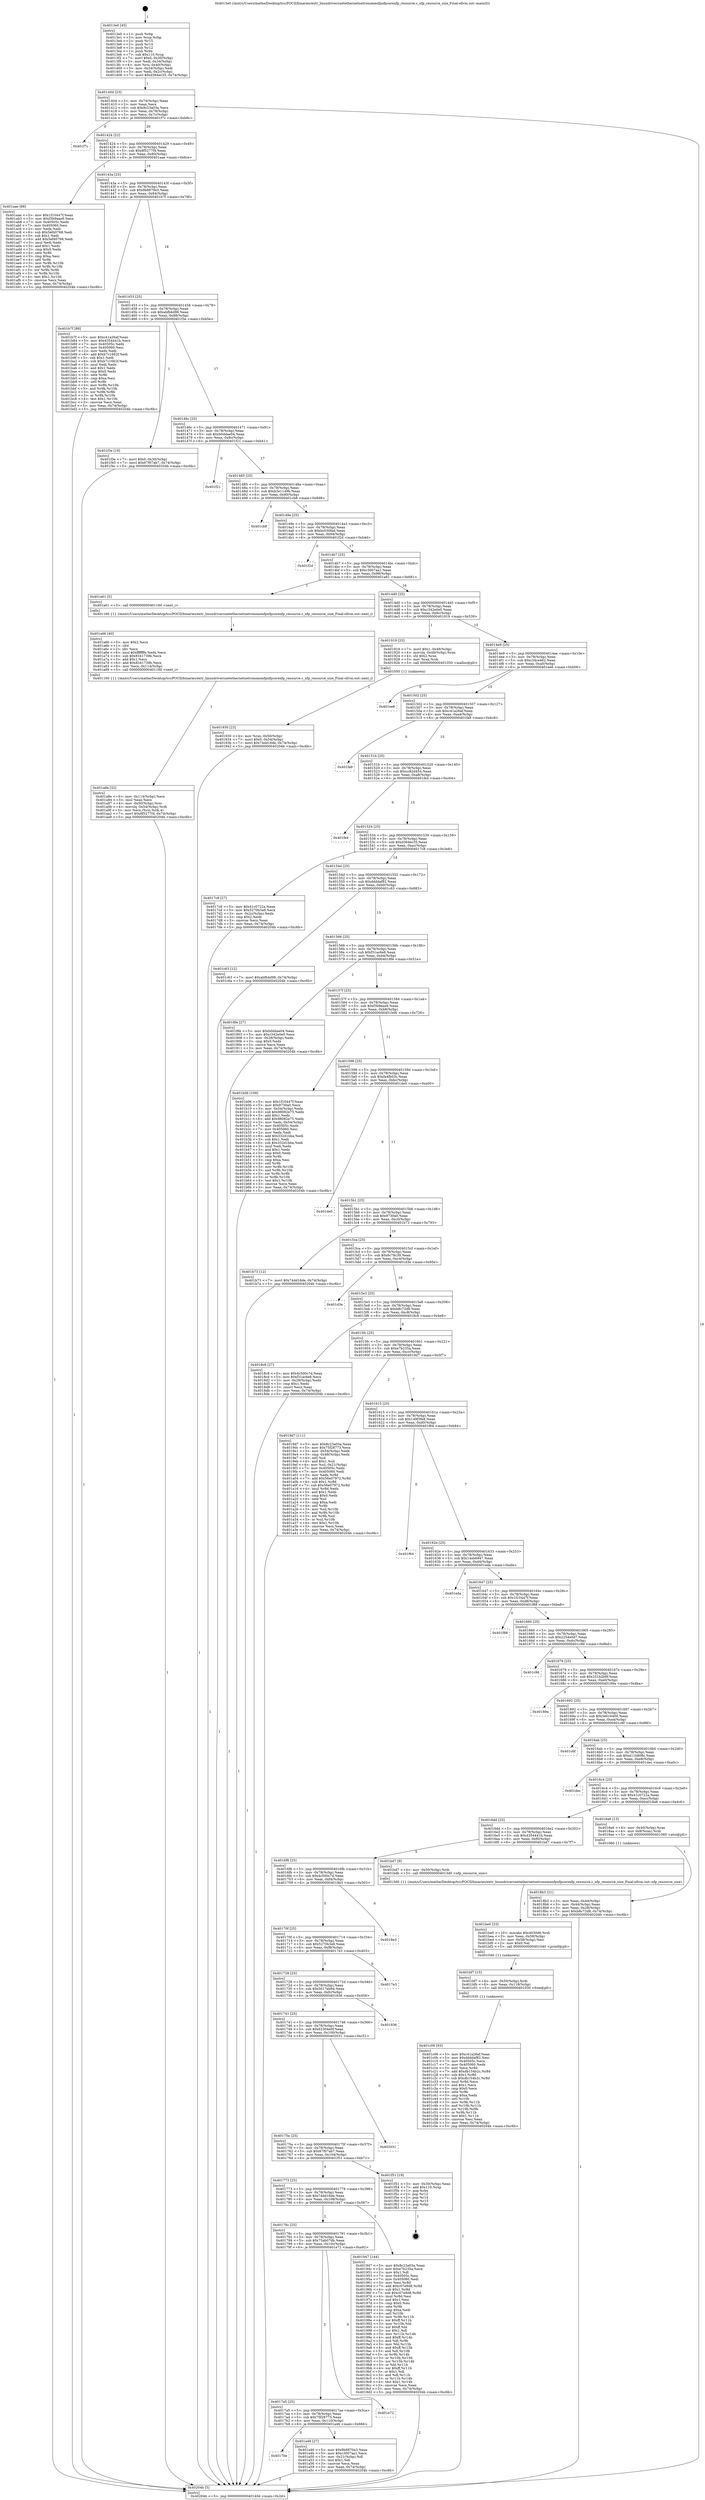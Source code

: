 digraph "0x4013e0" {
  label = "0x4013e0 (/mnt/c/Users/mathe/Desktop/tcc/POCII/binaries/extr_linuxdriversnetethernetnetronomenfpnfpcorenfp_resource.c_nfp_resource_size_Final-ollvm.out::main(0))"
  labelloc = "t"
  node[shape=record]

  Entry [label="",width=0.3,height=0.3,shape=circle,fillcolor=black,style=filled]
  "0x40140d" [label="{
     0x40140d [23]\l
     | [instrs]\l
     &nbsp;&nbsp;0x40140d \<+3\>: mov -0x74(%rbp),%eax\l
     &nbsp;&nbsp;0x401410 \<+2\>: mov %eax,%ecx\l
     &nbsp;&nbsp;0x401412 \<+6\>: sub $0x8c23a03a,%ecx\l
     &nbsp;&nbsp;0x401418 \<+3\>: mov %eax,-0x78(%rbp)\l
     &nbsp;&nbsp;0x40141b \<+3\>: mov %ecx,-0x7c(%rbp)\l
     &nbsp;&nbsp;0x40141e \<+6\>: je 0000000000401f7c \<main+0xb9c\>\l
  }"]
  "0x401f7c" [label="{
     0x401f7c\l
  }", style=dashed]
  "0x401424" [label="{
     0x401424 [22]\l
     | [instrs]\l
     &nbsp;&nbsp;0x401424 \<+5\>: jmp 0000000000401429 \<main+0x49\>\l
     &nbsp;&nbsp;0x401429 \<+3\>: mov -0x78(%rbp),%eax\l
     &nbsp;&nbsp;0x40142c \<+5\>: sub $0x8f5277f4,%eax\l
     &nbsp;&nbsp;0x401431 \<+3\>: mov %eax,-0x80(%rbp)\l
     &nbsp;&nbsp;0x401434 \<+6\>: je 0000000000401aae \<main+0x6ce\>\l
  }"]
  Exit [label="",width=0.3,height=0.3,shape=circle,fillcolor=black,style=filled,peripheries=2]
  "0x401aae" [label="{
     0x401aae [88]\l
     | [instrs]\l
     &nbsp;&nbsp;0x401aae \<+5\>: mov $0x1f10447f,%eax\l
     &nbsp;&nbsp;0x401ab3 \<+5\>: mov $0xf3b9aae9,%ecx\l
     &nbsp;&nbsp;0x401ab8 \<+7\>: mov 0x40505c,%edx\l
     &nbsp;&nbsp;0x401abf \<+7\>: mov 0x405060,%esi\l
     &nbsp;&nbsp;0x401ac6 \<+2\>: mov %edx,%edi\l
     &nbsp;&nbsp;0x401ac8 \<+6\>: sub $0x5ef40768,%edi\l
     &nbsp;&nbsp;0x401ace \<+3\>: sub $0x1,%edi\l
     &nbsp;&nbsp;0x401ad1 \<+6\>: add $0x5ef40768,%edi\l
     &nbsp;&nbsp;0x401ad7 \<+3\>: imul %edi,%edx\l
     &nbsp;&nbsp;0x401ada \<+3\>: and $0x1,%edx\l
     &nbsp;&nbsp;0x401add \<+3\>: cmp $0x0,%edx\l
     &nbsp;&nbsp;0x401ae0 \<+4\>: sete %r8b\l
     &nbsp;&nbsp;0x401ae4 \<+3\>: cmp $0xa,%esi\l
     &nbsp;&nbsp;0x401ae7 \<+4\>: setl %r9b\l
     &nbsp;&nbsp;0x401aeb \<+3\>: mov %r8b,%r10b\l
     &nbsp;&nbsp;0x401aee \<+3\>: and %r9b,%r10b\l
     &nbsp;&nbsp;0x401af1 \<+3\>: xor %r9b,%r8b\l
     &nbsp;&nbsp;0x401af4 \<+3\>: or %r8b,%r10b\l
     &nbsp;&nbsp;0x401af7 \<+4\>: test $0x1,%r10b\l
     &nbsp;&nbsp;0x401afb \<+3\>: cmovne %ecx,%eax\l
     &nbsp;&nbsp;0x401afe \<+3\>: mov %eax,-0x74(%rbp)\l
     &nbsp;&nbsp;0x401b01 \<+5\>: jmp 000000000040204b \<main+0xc6b\>\l
  }"]
  "0x40143a" [label="{
     0x40143a [25]\l
     | [instrs]\l
     &nbsp;&nbsp;0x40143a \<+5\>: jmp 000000000040143f \<main+0x5f\>\l
     &nbsp;&nbsp;0x40143f \<+3\>: mov -0x78(%rbp),%eax\l
     &nbsp;&nbsp;0x401442 \<+5\>: sub $0x9b8870e3,%eax\l
     &nbsp;&nbsp;0x401447 \<+6\>: mov %eax,-0x84(%rbp)\l
     &nbsp;&nbsp;0x40144d \<+6\>: je 0000000000401b7f \<main+0x79f\>\l
  }"]
  "0x401c06" [label="{
     0x401c06 [93]\l
     | [instrs]\l
     &nbsp;&nbsp;0x401c06 \<+5\>: mov $0xc41a26af,%eax\l
     &nbsp;&nbsp;0x401c0b \<+5\>: mov $0xddddaf82,%esi\l
     &nbsp;&nbsp;0x401c10 \<+7\>: mov 0x40505c,%ecx\l
     &nbsp;&nbsp;0x401c17 \<+7\>: mov 0x405060,%edx\l
     &nbsp;&nbsp;0x401c1e \<+3\>: mov %ecx,%r8d\l
     &nbsp;&nbsp;0x401c21 \<+7\>: add $0xdb154b2c,%r8d\l
     &nbsp;&nbsp;0x401c28 \<+4\>: sub $0x1,%r8d\l
     &nbsp;&nbsp;0x401c2c \<+7\>: sub $0xdb154b2c,%r8d\l
     &nbsp;&nbsp;0x401c33 \<+4\>: imul %r8d,%ecx\l
     &nbsp;&nbsp;0x401c37 \<+3\>: and $0x1,%ecx\l
     &nbsp;&nbsp;0x401c3a \<+3\>: cmp $0x0,%ecx\l
     &nbsp;&nbsp;0x401c3d \<+4\>: sete %r9b\l
     &nbsp;&nbsp;0x401c41 \<+3\>: cmp $0xa,%edx\l
     &nbsp;&nbsp;0x401c44 \<+4\>: setl %r10b\l
     &nbsp;&nbsp;0x401c48 \<+3\>: mov %r9b,%r11b\l
     &nbsp;&nbsp;0x401c4b \<+3\>: and %r10b,%r11b\l
     &nbsp;&nbsp;0x401c4e \<+3\>: xor %r10b,%r9b\l
     &nbsp;&nbsp;0x401c51 \<+3\>: or %r9b,%r11b\l
     &nbsp;&nbsp;0x401c54 \<+4\>: test $0x1,%r11b\l
     &nbsp;&nbsp;0x401c58 \<+3\>: cmovne %esi,%eax\l
     &nbsp;&nbsp;0x401c5b \<+3\>: mov %eax,-0x74(%rbp)\l
     &nbsp;&nbsp;0x401c5e \<+5\>: jmp 000000000040204b \<main+0xc6b\>\l
  }"]
  "0x401b7f" [label="{
     0x401b7f [88]\l
     | [instrs]\l
     &nbsp;&nbsp;0x401b7f \<+5\>: mov $0xc41a26af,%eax\l
     &nbsp;&nbsp;0x401b84 \<+5\>: mov $0x4354441b,%ecx\l
     &nbsp;&nbsp;0x401b89 \<+7\>: mov 0x40505c,%edx\l
     &nbsp;&nbsp;0x401b90 \<+7\>: mov 0x405060,%esi\l
     &nbsp;&nbsp;0x401b97 \<+2\>: mov %edx,%edi\l
     &nbsp;&nbsp;0x401b99 \<+6\>: add $0xb7c1662f,%edi\l
     &nbsp;&nbsp;0x401b9f \<+3\>: sub $0x1,%edi\l
     &nbsp;&nbsp;0x401ba2 \<+6\>: sub $0xb7c1662f,%edi\l
     &nbsp;&nbsp;0x401ba8 \<+3\>: imul %edi,%edx\l
     &nbsp;&nbsp;0x401bab \<+3\>: and $0x1,%edx\l
     &nbsp;&nbsp;0x401bae \<+3\>: cmp $0x0,%edx\l
     &nbsp;&nbsp;0x401bb1 \<+4\>: sete %r8b\l
     &nbsp;&nbsp;0x401bb5 \<+3\>: cmp $0xa,%esi\l
     &nbsp;&nbsp;0x401bb8 \<+4\>: setl %r9b\l
     &nbsp;&nbsp;0x401bbc \<+3\>: mov %r8b,%r10b\l
     &nbsp;&nbsp;0x401bbf \<+3\>: and %r9b,%r10b\l
     &nbsp;&nbsp;0x401bc2 \<+3\>: xor %r9b,%r8b\l
     &nbsp;&nbsp;0x401bc5 \<+3\>: or %r8b,%r10b\l
     &nbsp;&nbsp;0x401bc8 \<+4\>: test $0x1,%r10b\l
     &nbsp;&nbsp;0x401bcc \<+3\>: cmovne %ecx,%eax\l
     &nbsp;&nbsp;0x401bcf \<+3\>: mov %eax,-0x74(%rbp)\l
     &nbsp;&nbsp;0x401bd2 \<+5\>: jmp 000000000040204b \<main+0xc6b\>\l
  }"]
  "0x401453" [label="{
     0x401453 [25]\l
     | [instrs]\l
     &nbsp;&nbsp;0x401453 \<+5\>: jmp 0000000000401458 \<main+0x78\>\l
     &nbsp;&nbsp;0x401458 \<+3\>: mov -0x78(%rbp),%eax\l
     &nbsp;&nbsp;0x40145b \<+5\>: sub $0xabfb4d98,%eax\l
     &nbsp;&nbsp;0x401460 \<+6\>: mov %eax,-0x88(%rbp)\l
     &nbsp;&nbsp;0x401466 \<+6\>: je 0000000000401f3e \<main+0xb5e\>\l
  }"]
  "0x401bf7" [label="{
     0x401bf7 [15]\l
     | [instrs]\l
     &nbsp;&nbsp;0x401bf7 \<+4\>: mov -0x50(%rbp),%rdi\l
     &nbsp;&nbsp;0x401bfb \<+6\>: mov %eax,-0x118(%rbp)\l
     &nbsp;&nbsp;0x401c01 \<+5\>: call 0000000000401030 \<free@plt\>\l
     | [calls]\l
     &nbsp;&nbsp;0x401030 \{1\} (unknown)\l
  }"]
  "0x401f3e" [label="{
     0x401f3e [19]\l
     | [instrs]\l
     &nbsp;&nbsp;0x401f3e \<+7\>: movl $0x0,-0x30(%rbp)\l
     &nbsp;&nbsp;0x401f45 \<+7\>: movl $0x67f07ab7,-0x74(%rbp)\l
     &nbsp;&nbsp;0x401f4c \<+5\>: jmp 000000000040204b \<main+0xc6b\>\l
  }"]
  "0x40146c" [label="{
     0x40146c [25]\l
     | [instrs]\l
     &nbsp;&nbsp;0x40146c \<+5\>: jmp 0000000000401471 \<main+0x91\>\l
     &nbsp;&nbsp;0x401471 \<+3\>: mov -0x78(%rbp),%eax\l
     &nbsp;&nbsp;0x401474 \<+5\>: sub $0xb0ddae04,%eax\l
     &nbsp;&nbsp;0x401479 \<+6\>: mov %eax,-0x8c(%rbp)\l
     &nbsp;&nbsp;0x40147f \<+6\>: je 0000000000401f21 \<main+0xb41\>\l
  }"]
  "0x401be0" [label="{
     0x401be0 [23]\l
     | [instrs]\l
     &nbsp;&nbsp;0x401be0 \<+10\>: movabs $0x4030d6,%rdi\l
     &nbsp;&nbsp;0x401bea \<+3\>: mov %eax,-0x58(%rbp)\l
     &nbsp;&nbsp;0x401bed \<+3\>: mov -0x58(%rbp),%esi\l
     &nbsp;&nbsp;0x401bf0 \<+2\>: mov $0x0,%al\l
     &nbsp;&nbsp;0x401bf2 \<+5\>: call 0000000000401040 \<printf@plt\>\l
     | [calls]\l
     &nbsp;&nbsp;0x401040 \{1\} (unknown)\l
  }"]
  "0x401f21" [label="{
     0x401f21\l
  }", style=dashed]
  "0x401485" [label="{
     0x401485 [25]\l
     | [instrs]\l
     &nbsp;&nbsp;0x401485 \<+5\>: jmp 000000000040148a \<main+0xaa\>\l
     &nbsp;&nbsp;0x40148a \<+3\>: mov -0x78(%rbp),%eax\l
     &nbsp;&nbsp;0x40148d \<+5\>: sub $0xb3e1149b,%eax\l
     &nbsp;&nbsp;0x401492 \<+6\>: mov %eax,-0x90(%rbp)\l
     &nbsp;&nbsp;0x401498 \<+6\>: je 0000000000401cb8 \<main+0x8d8\>\l
  }"]
  "0x401a8e" [label="{
     0x401a8e [32]\l
     | [instrs]\l
     &nbsp;&nbsp;0x401a8e \<+6\>: mov -0x114(%rbp),%ecx\l
     &nbsp;&nbsp;0x401a94 \<+3\>: imul %eax,%ecx\l
     &nbsp;&nbsp;0x401a97 \<+4\>: mov -0x50(%rbp),%rsi\l
     &nbsp;&nbsp;0x401a9b \<+4\>: movslq -0x54(%rbp),%rdi\l
     &nbsp;&nbsp;0x401a9f \<+3\>: mov %ecx,(%rsi,%rdi,4)\l
     &nbsp;&nbsp;0x401aa2 \<+7\>: movl $0x8f5277f4,-0x74(%rbp)\l
     &nbsp;&nbsp;0x401aa9 \<+5\>: jmp 000000000040204b \<main+0xc6b\>\l
  }"]
  "0x401cb8" [label="{
     0x401cb8\l
  }", style=dashed]
  "0x40149e" [label="{
     0x40149e [25]\l
     | [instrs]\l
     &nbsp;&nbsp;0x40149e \<+5\>: jmp 00000000004014a3 \<main+0xc3\>\l
     &nbsp;&nbsp;0x4014a3 \<+3\>: mov -0x78(%rbp),%eax\l
     &nbsp;&nbsp;0x4014a6 \<+5\>: sub $0xbc030fad,%eax\l
     &nbsp;&nbsp;0x4014ab \<+6\>: mov %eax,-0x94(%rbp)\l
     &nbsp;&nbsp;0x4014b1 \<+6\>: je 0000000000401f2d \<main+0xb4d\>\l
  }"]
  "0x401a66" [label="{
     0x401a66 [40]\l
     | [instrs]\l
     &nbsp;&nbsp;0x401a66 \<+5\>: mov $0x2,%ecx\l
     &nbsp;&nbsp;0x401a6b \<+1\>: cltd\l
     &nbsp;&nbsp;0x401a6c \<+2\>: idiv %ecx\l
     &nbsp;&nbsp;0x401a6e \<+6\>: imul $0xfffffffe,%edx,%ecx\l
     &nbsp;&nbsp;0x401a74 \<+6\>: sub $0x8341739b,%ecx\l
     &nbsp;&nbsp;0x401a7a \<+3\>: add $0x1,%ecx\l
     &nbsp;&nbsp;0x401a7d \<+6\>: add $0x8341739b,%ecx\l
     &nbsp;&nbsp;0x401a83 \<+6\>: mov %ecx,-0x114(%rbp)\l
     &nbsp;&nbsp;0x401a89 \<+5\>: call 0000000000401160 \<next_i\>\l
     | [calls]\l
     &nbsp;&nbsp;0x401160 \{1\} (/mnt/c/Users/mathe/Desktop/tcc/POCII/binaries/extr_linuxdriversnetethernetnetronomenfpnfpcorenfp_resource.c_nfp_resource_size_Final-ollvm.out::next_i)\l
  }"]
  "0x401f2d" [label="{
     0x401f2d\l
  }", style=dashed]
  "0x4014b7" [label="{
     0x4014b7 [25]\l
     | [instrs]\l
     &nbsp;&nbsp;0x4014b7 \<+5\>: jmp 00000000004014bc \<main+0xdc\>\l
     &nbsp;&nbsp;0x4014bc \<+3\>: mov -0x78(%rbp),%eax\l
     &nbsp;&nbsp;0x4014bf \<+5\>: sub $0xc3007aa1,%eax\l
     &nbsp;&nbsp;0x4014c4 \<+6\>: mov %eax,-0x98(%rbp)\l
     &nbsp;&nbsp;0x4014ca \<+6\>: je 0000000000401a61 \<main+0x681\>\l
  }"]
  "0x4017be" [label="{
     0x4017be\l
  }", style=dashed]
  "0x401a61" [label="{
     0x401a61 [5]\l
     | [instrs]\l
     &nbsp;&nbsp;0x401a61 \<+5\>: call 0000000000401160 \<next_i\>\l
     | [calls]\l
     &nbsp;&nbsp;0x401160 \{1\} (/mnt/c/Users/mathe/Desktop/tcc/POCII/binaries/extr_linuxdriversnetethernetnetronomenfpnfpcorenfp_resource.c_nfp_resource_size_Final-ollvm.out::next_i)\l
  }"]
  "0x4014d0" [label="{
     0x4014d0 [25]\l
     | [instrs]\l
     &nbsp;&nbsp;0x4014d0 \<+5\>: jmp 00000000004014d5 \<main+0xf5\>\l
     &nbsp;&nbsp;0x4014d5 \<+3\>: mov -0x78(%rbp),%eax\l
     &nbsp;&nbsp;0x4014d8 \<+5\>: sub $0xc342e0e0,%eax\l
     &nbsp;&nbsp;0x4014dd \<+6\>: mov %eax,-0x9c(%rbp)\l
     &nbsp;&nbsp;0x4014e3 \<+6\>: je 0000000000401919 \<main+0x539\>\l
  }"]
  "0x401a46" [label="{
     0x401a46 [27]\l
     | [instrs]\l
     &nbsp;&nbsp;0x401a46 \<+5\>: mov $0x9b8870e3,%eax\l
     &nbsp;&nbsp;0x401a4b \<+5\>: mov $0xc3007aa1,%ecx\l
     &nbsp;&nbsp;0x401a50 \<+3\>: mov -0x21(%rbp),%dl\l
     &nbsp;&nbsp;0x401a53 \<+3\>: test $0x1,%dl\l
     &nbsp;&nbsp;0x401a56 \<+3\>: cmovne %ecx,%eax\l
     &nbsp;&nbsp;0x401a59 \<+3\>: mov %eax,-0x74(%rbp)\l
     &nbsp;&nbsp;0x401a5c \<+5\>: jmp 000000000040204b \<main+0xc6b\>\l
  }"]
  "0x401919" [label="{
     0x401919 [23]\l
     | [instrs]\l
     &nbsp;&nbsp;0x401919 \<+7\>: movl $0x1,-0x48(%rbp)\l
     &nbsp;&nbsp;0x401920 \<+4\>: movslq -0x48(%rbp),%rax\l
     &nbsp;&nbsp;0x401924 \<+4\>: shl $0x2,%rax\l
     &nbsp;&nbsp;0x401928 \<+3\>: mov %rax,%rdi\l
     &nbsp;&nbsp;0x40192b \<+5\>: call 0000000000401050 \<malloc@plt\>\l
     | [calls]\l
     &nbsp;&nbsp;0x401050 \{1\} (unknown)\l
  }"]
  "0x4014e9" [label="{
     0x4014e9 [25]\l
     | [instrs]\l
     &nbsp;&nbsp;0x4014e9 \<+5\>: jmp 00000000004014ee \<main+0x10e\>\l
     &nbsp;&nbsp;0x4014ee \<+3\>: mov -0x78(%rbp),%eax\l
     &nbsp;&nbsp;0x4014f1 \<+5\>: sub $0xc34ce462,%eax\l
     &nbsp;&nbsp;0x4014f6 \<+6\>: mov %eax,-0xa0(%rbp)\l
     &nbsp;&nbsp;0x4014fc \<+6\>: je 0000000000401ee6 \<main+0xb06\>\l
  }"]
  "0x4017a5" [label="{
     0x4017a5 [25]\l
     | [instrs]\l
     &nbsp;&nbsp;0x4017a5 \<+5\>: jmp 00000000004017aa \<main+0x3ca\>\l
     &nbsp;&nbsp;0x4017aa \<+3\>: mov -0x78(%rbp),%eax\l
     &nbsp;&nbsp;0x4017ad \<+5\>: sub $0x75f28773,%eax\l
     &nbsp;&nbsp;0x4017b2 \<+6\>: mov %eax,-0x110(%rbp)\l
     &nbsp;&nbsp;0x4017b8 \<+6\>: je 0000000000401a46 \<main+0x666\>\l
  }"]
  "0x401ee6" [label="{
     0x401ee6\l
  }", style=dashed]
  "0x401502" [label="{
     0x401502 [25]\l
     | [instrs]\l
     &nbsp;&nbsp;0x401502 \<+5\>: jmp 0000000000401507 \<main+0x127\>\l
     &nbsp;&nbsp;0x401507 \<+3\>: mov -0x78(%rbp),%eax\l
     &nbsp;&nbsp;0x40150a \<+5\>: sub $0xc41a26af,%eax\l
     &nbsp;&nbsp;0x40150f \<+6\>: mov %eax,-0xa4(%rbp)\l
     &nbsp;&nbsp;0x401515 \<+6\>: je 0000000000401fa9 \<main+0xbc9\>\l
  }"]
  "0x401e72" [label="{
     0x401e72\l
  }", style=dashed]
  "0x401fa9" [label="{
     0x401fa9\l
  }", style=dashed]
  "0x40151b" [label="{
     0x40151b [25]\l
     | [instrs]\l
     &nbsp;&nbsp;0x40151b \<+5\>: jmp 0000000000401520 \<main+0x140\>\l
     &nbsp;&nbsp;0x401520 \<+3\>: mov -0x78(%rbp),%eax\l
     &nbsp;&nbsp;0x401523 \<+5\>: sub $0xcc82d454,%eax\l
     &nbsp;&nbsp;0x401528 \<+6\>: mov %eax,-0xa8(%rbp)\l
     &nbsp;&nbsp;0x40152e \<+6\>: je 0000000000401fe4 \<main+0xc04\>\l
  }"]
  "0x40178c" [label="{
     0x40178c [25]\l
     | [instrs]\l
     &nbsp;&nbsp;0x40178c \<+5\>: jmp 0000000000401791 \<main+0x3b1\>\l
     &nbsp;&nbsp;0x401791 \<+3\>: mov -0x78(%rbp),%eax\l
     &nbsp;&nbsp;0x401794 \<+5\>: sub $0x75ab07db,%eax\l
     &nbsp;&nbsp;0x401799 \<+6\>: mov %eax,-0x10c(%rbp)\l
     &nbsp;&nbsp;0x40179f \<+6\>: je 0000000000401e72 \<main+0xa92\>\l
  }"]
  "0x401fe4" [label="{
     0x401fe4\l
  }", style=dashed]
  "0x401534" [label="{
     0x401534 [25]\l
     | [instrs]\l
     &nbsp;&nbsp;0x401534 \<+5\>: jmp 0000000000401539 \<main+0x159\>\l
     &nbsp;&nbsp;0x401539 \<+3\>: mov -0x78(%rbp),%eax\l
     &nbsp;&nbsp;0x40153c \<+5\>: sub $0xd364ec35,%eax\l
     &nbsp;&nbsp;0x401541 \<+6\>: mov %eax,-0xac(%rbp)\l
     &nbsp;&nbsp;0x401547 \<+6\>: je 00000000004017c8 \<main+0x3e8\>\l
  }"]
  "0x401947" [label="{
     0x401947 [144]\l
     | [instrs]\l
     &nbsp;&nbsp;0x401947 \<+5\>: mov $0x8c23a03a,%eax\l
     &nbsp;&nbsp;0x40194c \<+5\>: mov $0xe7b235a,%ecx\l
     &nbsp;&nbsp;0x401951 \<+2\>: mov $0x1,%dl\l
     &nbsp;&nbsp;0x401953 \<+7\>: mov 0x40505c,%esi\l
     &nbsp;&nbsp;0x40195a \<+7\>: mov 0x405060,%edi\l
     &nbsp;&nbsp;0x401961 \<+3\>: mov %esi,%r8d\l
     &nbsp;&nbsp;0x401964 \<+7\>: add $0xc07e9d8,%r8d\l
     &nbsp;&nbsp;0x40196b \<+4\>: sub $0x1,%r8d\l
     &nbsp;&nbsp;0x40196f \<+7\>: sub $0xc07e9d8,%r8d\l
     &nbsp;&nbsp;0x401976 \<+4\>: imul %r8d,%esi\l
     &nbsp;&nbsp;0x40197a \<+3\>: and $0x1,%esi\l
     &nbsp;&nbsp;0x40197d \<+3\>: cmp $0x0,%esi\l
     &nbsp;&nbsp;0x401980 \<+4\>: sete %r9b\l
     &nbsp;&nbsp;0x401984 \<+3\>: cmp $0xa,%edi\l
     &nbsp;&nbsp;0x401987 \<+4\>: setl %r10b\l
     &nbsp;&nbsp;0x40198b \<+3\>: mov %r9b,%r11b\l
     &nbsp;&nbsp;0x40198e \<+4\>: xor $0xff,%r11b\l
     &nbsp;&nbsp;0x401992 \<+3\>: mov %r10b,%bl\l
     &nbsp;&nbsp;0x401995 \<+3\>: xor $0xff,%bl\l
     &nbsp;&nbsp;0x401998 \<+3\>: xor $0x1,%dl\l
     &nbsp;&nbsp;0x40199b \<+3\>: mov %r11b,%r14b\l
     &nbsp;&nbsp;0x40199e \<+4\>: and $0xff,%r14b\l
     &nbsp;&nbsp;0x4019a2 \<+3\>: and %dl,%r9b\l
     &nbsp;&nbsp;0x4019a5 \<+3\>: mov %bl,%r15b\l
     &nbsp;&nbsp;0x4019a8 \<+4\>: and $0xff,%r15b\l
     &nbsp;&nbsp;0x4019ac \<+3\>: and %dl,%r10b\l
     &nbsp;&nbsp;0x4019af \<+3\>: or %r9b,%r14b\l
     &nbsp;&nbsp;0x4019b2 \<+3\>: or %r10b,%r15b\l
     &nbsp;&nbsp;0x4019b5 \<+3\>: xor %r15b,%r14b\l
     &nbsp;&nbsp;0x4019b8 \<+3\>: or %bl,%r11b\l
     &nbsp;&nbsp;0x4019bb \<+4\>: xor $0xff,%r11b\l
     &nbsp;&nbsp;0x4019bf \<+3\>: or $0x1,%dl\l
     &nbsp;&nbsp;0x4019c2 \<+3\>: and %dl,%r11b\l
     &nbsp;&nbsp;0x4019c5 \<+3\>: or %r11b,%r14b\l
     &nbsp;&nbsp;0x4019c8 \<+4\>: test $0x1,%r14b\l
     &nbsp;&nbsp;0x4019cc \<+3\>: cmovne %ecx,%eax\l
     &nbsp;&nbsp;0x4019cf \<+3\>: mov %eax,-0x74(%rbp)\l
     &nbsp;&nbsp;0x4019d2 \<+5\>: jmp 000000000040204b \<main+0xc6b\>\l
  }"]
  "0x4017c8" [label="{
     0x4017c8 [27]\l
     | [instrs]\l
     &nbsp;&nbsp;0x4017c8 \<+5\>: mov $0x41c0722a,%eax\l
     &nbsp;&nbsp;0x4017cd \<+5\>: mov $0x5270b3a9,%ecx\l
     &nbsp;&nbsp;0x4017d2 \<+3\>: mov -0x2c(%rbp),%edx\l
     &nbsp;&nbsp;0x4017d5 \<+3\>: cmp $0x2,%edx\l
     &nbsp;&nbsp;0x4017d8 \<+3\>: cmovne %ecx,%eax\l
     &nbsp;&nbsp;0x4017db \<+3\>: mov %eax,-0x74(%rbp)\l
     &nbsp;&nbsp;0x4017de \<+5\>: jmp 000000000040204b \<main+0xc6b\>\l
  }"]
  "0x40154d" [label="{
     0x40154d [25]\l
     | [instrs]\l
     &nbsp;&nbsp;0x40154d \<+5\>: jmp 0000000000401552 \<main+0x172\>\l
     &nbsp;&nbsp;0x401552 \<+3\>: mov -0x78(%rbp),%eax\l
     &nbsp;&nbsp;0x401555 \<+5\>: sub $0xddddaf82,%eax\l
     &nbsp;&nbsp;0x40155a \<+6\>: mov %eax,-0xb0(%rbp)\l
     &nbsp;&nbsp;0x401560 \<+6\>: je 0000000000401c63 \<main+0x883\>\l
  }"]
  "0x40204b" [label="{
     0x40204b [5]\l
     | [instrs]\l
     &nbsp;&nbsp;0x40204b \<+5\>: jmp 000000000040140d \<main+0x2d\>\l
  }"]
  "0x4013e0" [label="{
     0x4013e0 [45]\l
     | [instrs]\l
     &nbsp;&nbsp;0x4013e0 \<+1\>: push %rbp\l
     &nbsp;&nbsp;0x4013e1 \<+3\>: mov %rsp,%rbp\l
     &nbsp;&nbsp;0x4013e4 \<+2\>: push %r15\l
     &nbsp;&nbsp;0x4013e6 \<+2\>: push %r14\l
     &nbsp;&nbsp;0x4013e8 \<+2\>: push %r12\l
     &nbsp;&nbsp;0x4013ea \<+1\>: push %rbx\l
     &nbsp;&nbsp;0x4013eb \<+7\>: sub $0x110,%rsp\l
     &nbsp;&nbsp;0x4013f2 \<+7\>: movl $0x0,-0x30(%rbp)\l
     &nbsp;&nbsp;0x4013f9 \<+3\>: mov %edi,-0x34(%rbp)\l
     &nbsp;&nbsp;0x4013fc \<+4\>: mov %rsi,-0x40(%rbp)\l
     &nbsp;&nbsp;0x401400 \<+3\>: mov -0x34(%rbp),%edi\l
     &nbsp;&nbsp;0x401403 \<+3\>: mov %edi,-0x2c(%rbp)\l
     &nbsp;&nbsp;0x401406 \<+7\>: movl $0xd364ec35,-0x74(%rbp)\l
  }"]
  "0x401773" [label="{
     0x401773 [25]\l
     | [instrs]\l
     &nbsp;&nbsp;0x401773 \<+5\>: jmp 0000000000401778 \<main+0x398\>\l
     &nbsp;&nbsp;0x401778 \<+3\>: mov -0x78(%rbp),%eax\l
     &nbsp;&nbsp;0x40177b \<+5\>: sub $0x74dd16de,%eax\l
     &nbsp;&nbsp;0x401780 \<+6\>: mov %eax,-0x108(%rbp)\l
     &nbsp;&nbsp;0x401786 \<+6\>: je 0000000000401947 \<main+0x567\>\l
  }"]
  "0x401c63" [label="{
     0x401c63 [12]\l
     | [instrs]\l
     &nbsp;&nbsp;0x401c63 \<+7\>: movl $0xabfb4d98,-0x74(%rbp)\l
     &nbsp;&nbsp;0x401c6a \<+5\>: jmp 000000000040204b \<main+0xc6b\>\l
  }"]
  "0x401566" [label="{
     0x401566 [25]\l
     | [instrs]\l
     &nbsp;&nbsp;0x401566 \<+5\>: jmp 000000000040156b \<main+0x18b\>\l
     &nbsp;&nbsp;0x40156b \<+3\>: mov -0x78(%rbp),%eax\l
     &nbsp;&nbsp;0x40156e \<+5\>: sub $0xf31ac6e8,%eax\l
     &nbsp;&nbsp;0x401573 \<+6\>: mov %eax,-0xb4(%rbp)\l
     &nbsp;&nbsp;0x401579 \<+6\>: je 00000000004018fe \<main+0x51e\>\l
  }"]
  "0x401f51" [label="{
     0x401f51 [19]\l
     | [instrs]\l
     &nbsp;&nbsp;0x401f51 \<+3\>: mov -0x30(%rbp),%eax\l
     &nbsp;&nbsp;0x401f54 \<+7\>: add $0x110,%rsp\l
     &nbsp;&nbsp;0x401f5b \<+1\>: pop %rbx\l
     &nbsp;&nbsp;0x401f5c \<+2\>: pop %r12\l
     &nbsp;&nbsp;0x401f5e \<+2\>: pop %r14\l
     &nbsp;&nbsp;0x401f60 \<+2\>: pop %r15\l
     &nbsp;&nbsp;0x401f62 \<+1\>: pop %rbp\l
     &nbsp;&nbsp;0x401f63 \<+1\>: ret\l
  }"]
  "0x4018fe" [label="{
     0x4018fe [27]\l
     | [instrs]\l
     &nbsp;&nbsp;0x4018fe \<+5\>: mov $0xb0ddae04,%eax\l
     &nbsp;&nbsp;0x401903 \<+5\>: mov $0xc342e0e0,%ecx\l
     &nbsp;&nbsp;0x401908 \<+3\>: mov -0x28(%rbp),%edx\l
     &nbsp;&nbsp;0x40190b \<+3\>: cmp $0x0,%edx\l
     &nbsp;&nbsp;0x40190e \<+3\>: cmove %ecx,%eax\l
     &nbsp;&nbsp;0x401911 \<+3\>: mov %eax,-0x74(%rbp)\l
     &nbsp;&nbsp;0x401914 \<+5\>: jmp 000000000040204b \<main+0xc6b\>\l
  }"]
  "0x40157f" [label="{
     0x40157f [25]\l
     | [instrs]\l
     &nbsp;&nbsp;0x40157f \<+5\>: jmp 0000000000401584 \<main+0x1a4\>\l
     &nbsp;&nbsp;0x401584 \<+3\>: mov -0x78(%rbp),%eax\l
     &nbsp;&nbsp;0x401587 \<+5\>: sub $0xf3b9aae9,%eax\l
     &nbsp;&nbsp;0x40158c \<+6\>: mov %eax,-0xb8(%rbp)\l
     &nbsp;&nbsp;0x401592 \<+6\>: je 0000000000401b06 \<main+0x726\>\l
  }"]
  "0x40175a" [label="{
     0x40175a [25]\l
     | [instrs]\l
     &nbsp;&nbsp;0x40175a \<+5\>: jmp 000000000040175f \<main+0x37f\>\l
     &nbsp;&nbsp;0x40175f \<+3\>: mov -0x78(%rbp),%eax\l
     &nbsp;&nbsp;0x401762 \<+5\>: sub $0x67f07ab7,%eax\l
     &nbsp;&nbsp;0x401767 \<+6\>: mov %eax,-0x104(%rbp)\l
     &nbsp;&nbsp;0x40176d \<+6\>: je 0000000000401f51 \<main+0xb71\>\l
  }"]
  "0x401b06" [label="{
     0x401b06 [109]\l
     | [instrs]\l
     &nbsp;&nbsp;0x401b06 \<+5\>: mov $0x1f10447f,%eax\l
     &nbsp;&nbsp;0x401b0b \<+5\>: mov $0x9730a0,%ecx\l
     &nbsp;&nbsp;0x401b10 \<+3\>: mov -0x54(%rbp),%edx\l
     &nbsp;&nbsp;0x401b13 \<+6\>: sub $0x98082e75,%edx\l
     &nbsp;&nbsp;0x401b19 \<+3\>: add $0x1,%edx\l
     &nbsp;&nbsp;0x401b1c \<+6\>: add $0x98082e75,%edx\l
     &nbsp;&nbsp;0x401b22 \<+3\>: mov %edx,-0x54(%rbp)\l
     &nbsp;&nbsp;0x401b25 \<+7\>: mov 0x40505c,%edx\l
     &nbsp;&nbsp;0x401b2c \<+7\>: mov 0x405060,%esi\l
     &nbsp;&nbsp;0x401b33 \<+2\>: mov %edx,%edi\l
     &nbsp;&nbsp;0x401b35 \<+6\>: add $0x332d1bba,%edi\l
     &nbsp;&nbsp;0x401b3b \<+3\>: sub $0x1,%edi\l
     &nbsp;&nbsp;0x401b3e \<+6\>: sub $0x332d1bba,%edi\l
     &nbsp;&nbsp;0x401b44 \<+3\>: imul %edi,%edx\l
     &nbsp;&nbsp;0x401b47 \<+3\>: and $0x1,%edx\l
     &nbsp;&nbsp;0x401b4a \<+3\>: cmp $0x0,%edx\l
     &nbsp;&nbsp;0x401b4d \<+4\>: sete %r8b\l
     &nbsp;&nbsp;0x401b51 \<+3\>: cmp $0xa,%esi\l
     &nbsp;&nbsp;0x401b54 \<+4\>: setl %r9b\l
     &nbsp;&nbsp;0x401b58 \<+3\>: mov %r8b,%r10b\l
     &nbsp;&nbsp;0x401b5b \<+3\>: and %r9b,%r10b\l
     &nbsp;&nbsp;0x401b5e \<+3\>: xor %r9b,%r8b\l
     &nbsp;&nbsp;0x401b61 \<+3\>: or %r8b,%r10b\l
     &nbsp;&nbsp;0x401b64 \<+4\>: test $0x1,%r10b\l
     &nbsp;&nbsp;0x401b68 \<+3\>: cmovne %ecx,%eax\l
     &nbsp;&nbsp;0x401b6b \<+3\>: mov %eax,-0x74(%rbp)\l
     &nbsp;&nbsp;0x401b6e \<+5\>: jmp 000000000040204b \<main+0xc6b\>\l
  }"]
  "0x401598" [label="{
     0x401598 [25]\l
     | [instrs]\l
     &nbsp;&nbsp;0x401598 \<+5\>: jmp 000000000040159d \<main+0x1bd\>\l
     &nbsp;&nbsp;0x40159d \<+3\>: mov -0x78(%rbp),%eax\l
     &nbsp;&nbsp;0x4015a0 \<+5\>: sub $0xfa4fb03c,%eax\l
     &nbsp;&nbsp;0x4015a5 \<+6\>: mov %eax,-0xbc(%rbp)\l
     &nbsp;&nbsp;0x4015ab \<+6\>: je 0000000000401de0 \<main+0xa00\>\l
  }"]
  "0x402031" [label="{
     0x402031\l
  }", style=dashed]
  "0x401de0" [label="{
     0x401de0\l
  }", style=dashed]
  "0x4015b1" [label="{
     0x4015b1 [25]\l
     | [instrs]\l
     &nbsp;&nbsp;0x4015b1 \<+5\>: jmp 00000000004015b6 \<main+0x1d6\>\l
     &nbsp;&nbsp;0x4015b6 \<+3\>: mov -0x78(%rbp),%eax\l
     &nbsp;&nbsp;0x4015b9 \<+5\>: sub $0x9730a0,%eax\l
     &nbsp;&nbsp;0x4015be \<+6\>: mov %eax,-0xc0(%rbp)\l
     &nbsp;&nbsp;0x4015c4 \<+6\>: je 0000000000401b73 \<main+0x793\>\l
  }"]
  "0x401741" [label="{
     0x401741 [25]\l
     | [instrs]\l
     &nbsp;&nbsp;0x401741 \<+5\>: jmp 0000000000401746 \<main+0x366\>\l
     &nbsp;&nbsp;0x401746 \<+3\>: mov -0x78(%rbp),%eax\l
     &nbsp;&nbsp;0x401749 \<+5\>: sub $0x62304e0f,%eax\l
     &nbsp;&nbsp;0x40174e \<+6\>: mov %eax,-0x100(%rbp)\l
     &nbsp;&nbsp;0x401754 \<+6\>: je 0000000000402031 \<main+0xc51\>\l
  }"]
  "0x401b73" [label="{
     0x401b73 [12]\l
     | [instrs]\l
     &nbsp;&nbsp;0x401b73 \<+7\>: movl $0x74dd16de,-0x74(%rbp)\l
     &nbsp;&nbsp;0x401b7a \<+5\>: jmp 000000000040204b \<main+0xc6b\>\l
  }"]
  "0x4015ca" [label="{
     0x4015ca [25]\l
     | [instrs]\l
     &nbsp;&nbsp;0x4015ca \<+5\>: jmp 00000000004015cf \<main+0x1ef\>\l
     &nbsp;&nbsp;0x4015cf \<+3\>: mov -0x78(%rbp),%eax\l
     &nbsp;&nbsp;0x4015d2 \<+5\>: sub $0x6c78c39,%eax\l
     &nbsp;&nbsp;0x4015d7 \<+6\>: mov %eax,-0xc4(%rbp)\l
     &nbsp;&nbsp;0x4015dd \<+6\>: je 0000000000401d3e \<main+0x95e\>\l
  }"]
  "0x401836" [label="{
     0x401836\l
  }", style=dashed]
  "0x401d3e" [label="{
     0x401d3e\l
  }", style=dashed]
  "0x4015e3" [label="{
     0x4015e3 [25]\l
     | [instrs]\l
     &nbsp;&nbsp;0x4015e3 \<+5\>: jmp 00000000004015e8 \<main+0x208\>\l
     &nbsp;&nbsp;0x4015e8 \<+3\>: mov -0x78(%rbp),%eax\l
     &nbsp;&nbsp;0x4015eb \<+5\>: sub $0xb8c72d8,%eax\l
     &nbsp;&nbsp;0x4015f0 \<+6\>: mov %eax,-0xc8(%rbp)\l
     &nbsp;&nbsp;0x4015f6 \<+6\>: je 00000000004018c8 \<main+0x4e8\>\l
  }"]
  "0x401728" [label="{
     0x401728 [25]\l
     | [instrs]\l
     &nbsp;&nbsp;0x401728 \<+5\>: jmp 000000000040172d \<main+0x34d\>\l
     &nbsp;&nbsp;0x40172d \<+3\>: mov -0x78(%rbp),%eax\l
     &nbsp;&nbsp;0x401730 \<+5\>: sub $0x5617eb94,%eax\l
     &nbsp;&nbsp;0x401735 \<+6\>: mov %eax,-0xfc(%rbp)\l
     &nbsp;&nbsp;0x40173b \<+6\>: je 0000000000401836 \<main+0x456\>\l
  }"]
  "0x4018c8" [label="{
     0x4018c8 [27]\l
     | [instrs]\l
     &nbsp;&nbsp;0x4018c8 \<+5\>: mov $0x4c500c7d,%eax\l
     &nbsp;&nbsp;0x4018cd \<+5\>: mov $0xf31ac6e8,%ecx\l
     &nbsp;&nbsp;0x4018d2 \<+3\>: mov -0x28(%rbp),%edx\l
     &nbsp;&nbsp;0x4018d5 \<+3\>: cmp $0x1,%edx\l
     &nbsp;&nbsp;0x4018d8 \<+3\>: cmovl %ecx,%eax\l
     &nbsp;&nbsp;0x4018db \<+3\>: mov %eax,-0x74(%rbp)\l
     &nbsp;&nbsp;0x4018de \<+5\>: jmp 000000000040204b \<main+0xc6b\>\l
  }"]
  "0x4015fc" [label="{
     0x4015fc [25]\l
     | [instrs]\l
     &nbsp;&nbsp;0x4015fc \<+5\>: jmp 0000000000401601 \<main+0x221\>\l
     &nbsp;&nbsp;0x401601 \<+3\>: mov -0x78(%rbp),%eax\l
     &nbsp;&nbsp;0x401604 \<+5\>: sub $0xe7b235a,%eax\l
     &nbsp;&nbsp;0x401609 \<+6\>: mov %eax,-0xcc(%rbp)\l
     &nbsp;&nbsp;0x40160f \<+6\>: je 00000000004019d7 \<main+0x5f7\>\l
  }"]
  "0x4017e3" [label="{
     0x4017e3\l
  }", style=dashed]
  "0x4019d7" [label="{
     0x4019d7 [111]\l
     | [instrs]\l
     &nbsp;&nbsp;0x4019d7 \<+5\>: mov $0x8c23a03a,%eax\l
     &nbsp;&nbsp;0x4019dc \<+5\>: mov $0x75f28773,%ecx\l
     &nbsp;&nbsp;0x4019e1 \<+3\>: mov -0x54(%rbp),%edx\l
     &nbsp;&nbsp;0x4019e4 \<+3\>: cmp -0x48(%rbp),%edx\l
     &nbsp;&nbsp;0x4019e7 \<+4\>: setl %sil\l
     &nbsp;&nbsp;0x4019eb \<+4\>: and $0x1,%sil\l
     &nbsp;&nbsp;0x4019ef \<+4\>: mov %sil,-0x21(%rbp)\l
     &nbsp;&nbsp;0x4019f3 \<+7\>: mov 0x40505c,%edx\l
     &nbsp;&nbsp;0x4019fa \<+7\>: mov 0x405060,%edi\l
     &nbsp;&nbsp;0x401a01 \<+3\>: mov %edx,%r8d\l
     &nbsp;&nbsp;0x401a04 \<+7\>: add $0x56e07972,%r8d\l
     &nbsp;&nbsp;0x401a0b \<+4\>: sub $0x1,%r8d\l
     &nbsp;&nbsp;0x401a0f \<+7\>: sub $0x56e07972,%r8d\l
     &nbsp;&nbsp;0x401a16 \<+4\>: imul %r8d,%edx\l
     &nbsp;&nbsp;0x401a1a \<+3\>: and $0x1,%edx\l
     &nbsp;&nbsp;0x401a1d \<+3\>: cmp $0x0,%edx\l
     &nbsp;&nbsp;0x401a20 \<+4\>: sete %sil\l
     &nbsp;&nbsp;0x401a24 \<+3\>: cmp $0xa,%edi\l
     &nbsp;&nbsp;0x401a27 \<+4\>: setl %r9b\l
     &nbsp;&nbsp;0x401a2b \<+3\>: mov %sil,%r10b\l
     &nbsp;&nbsp;0x401a2e \<+3\>: and %r9b,%r10b\l
     &nbsp;&nbsp;0x401a31 \<+3\>: xor %r9b,%sil\l
     &nbsp;&nbsp;0x401a34 \<+3\>: or %sil,%r10b\l
     &nbsp;&nbsp;0x401a37 \<+4\>: test $0x1,%r10b\l
     &nbsp;&nbsp;0x401a3b \<+3\>: cmovne %ecx,%eax\l
     &nbsp;&nbsp;0x401a3e \<+3\>: mov %eax,-0x74(%rbp)\l
     &nbsp;&nbsp;0x401a41 \<+5\>: jmp 000000000040204b \<main+0xc6b\>\l
  }"]
  "0x401615" [label="{
     0x401615 [25]\l
     | [instrs]\l
     &nbsp;&nbsp;0x401615 \<+5\>: jmp 000000000040161a \<main+0x23a\>\l
     &nbsp;&nbsp;0x40161a \<+3\>: mov -0x78(%rbp),%eax\l
     &nbsp;&nbsp;0x40161d \<+5\>: sub $0x149f3fe8,%eax\l
     &nbsp;&nbsp;0x401622 \<+6\>: mov %eax,-0xd0(%rbp)\l
     &nbsp;&nbsp;0x401628 \<+6\>: je 0000000000401f64 \<main+0xb84\>\l
  }"]
  "0x40170f" [label="{
     0x40170f [25]\l
     | [instrs]\l
     &nbsp;&nbsp;0x40170f \<+5\>: jmp 0000000000401714 \<main+0x334\>\l
     &nbsp;&nbsp;0x401714 \<+3\>: mov -0x78(%rbp),%eax\l
     &nbsp;&nbsp;0x401717 \<+5\>: sub $0x5270b3a9,%eax\l
     &nbsp;&nbsp;0x40171c \<+6\>: mov %eax,-0xf8(%rbp)\l
     &nbsp;&nbsp;0x401722 \<+6\>: je 00000000004017e3 \<main+0x403\>\l
  }"]
  "0x401f64" [label="{
     0x401f64\l
  }", style=dashed]
  "0x40162e" [label="{
     0x40162e [25]\l
     | [instrs]\l
     &nbsp;&nbsp;0x40162e \<+5\>: jmp 0000000000401633 \<main+0x253\>\l
     &nbsp;&nbsp;0x401633 \<+3\>: mov -0x78(%rbp),%eax\l
     &nbsp;&nbsp;0x401636 \<+5\>: sub $0x14eb6947,%eax\l
     &nbsp;&nbsp;0x40163b \<+6\>: mov %eax,-0xd4(%rbp)\l
     &nbsp;&nbsp;0x401641 \<+6\>: je 0000000000401eda \<main+0xafa\>\l
  }"]
  "0x4018e3" [label="{
     0x4018e3\l
  }", style=dashed]
  "0x401eda" [label="{
     0x401eda\l
  }", style=dashed]
  "0x401647" [label="{
     0x401647 [25]\l
     | [instrs]\l
     &nbsp;&nbsp;0x401647 \<+5\>: jmp 000000000040164c \<main+0x26c\>\l
     &nbsp;&nbsp;0x40164c \<+3\>: mov -0x78(%rbp),%eax\l
     &nbsp;&nbsp;0x40164f \<+5\>: sub $0x1f10447f,%eax\l
     &nbsp;&nbsp;0x401654 \<+6\>: mov %eax,-0xd8(%rbp)\l
     &nbsp;&nbsp;0x40165a \<+6\>: je 0000000000401f88 \<main+0xba8\>\l
  }"]
  "0x4016f6" [label="{
     0x4016f6 [25]\l
     | [instrs]\l
     &nbsp;&nbsp;0x4016f6 \<+5\>: jmp 00000000004016fb \<main+0x31b\>\l
     &nbsp;&nbsp;0x4016fb \<+3\>: mov -0x78(%rbp),%eax\l
     &nbsp;&nbsp;0x4016fe \<+5\>: sub $0x4c500c7d,%eax\l
     &nbsp;&nbsp;0x401703 \<+6\>: mov %eax,-0xf4(%rbp)\l
     &nbsp;&nbsp;0x401709 \<+6\>: je 00000000004018e3 \<main+0x503\>\l
  }"]
  "0x401f88" [label="{
     0x401f88\l
  }", style=dashed]
  "0x401660" [label="{
     0x401660 [25]\l
     | [instrs]\l
     &nbsp;&nbsp;0x401660 \<+5\>: jmp 0000000000401665 \<main+0x285\>\l
     &nbsp;&nbsp;0x401665 \<+3\>: mov -0x78(%rbp),%eax\l
     &nbsp;&nbsp;0x401668 \<+5\>: sub $0x2254e0d7,%eax\l
     &nbsp;&nbsp;0x40166d \<+6\>: mov %eax,-0xdc(%rbp)\l
     &nbsp;&nbsp;0x401673 \<+6\>: je 0000000000401c9d \<main+0x8bd\>\l
  }"]
  "0x401bd7" [label="{
     0x401bd7 [9]\l
     | [instrs]\l
     &nbsp;&nbsp;0x401bd7 \<+4\>: mov -0x50(%rbp),%rdi\l
     &nbsp;&nbsp;0x401bdb \<+5\>: call 00000000004013d0 \<nfp_resource_size\>\l
     | [calls]\l
     &nbsp;&nbsp;0x4013d0 \{1\} (/mnt/c/Users/mathe/Desktop/tcc/POCII/binaries/extr_linuxdriversnetethernetnetronomenfpnfpcorenfp_resource.c_nfp_resource_size_Final-ollvm.out::nfp_resource_size)\l
  }"]
  "0x401c9d" [label="{
     0x401c9d\l
  }", style=dashed]
  "0x401679" [label="{
     0x401679 [25]\l
     | [instrs]\l
     &nbsp;&nbsp;0x401679 \<+5\>: jmp 000000000040167e \<main+0x29e\>\l
     &nbsp;&nbsp;0x40167e \<+3\>: mov -0x78(%rbp),%eax\l
     &nbsp;&nbsp;0x401681 \<+5\>: sub $0x251b2b9f,%eax\l
     &nbsp;&nbsp;0x401686 \<+6\>: mov %eax,-0xe0(%rbp)\l
     &nbsp;&nbsp;0x40168c \<+6\>: je 000000000040189a \<main+0x4ba\>\l
  }"]
  "0x401930" [label="{
     0x401930 [23]\l
     | [instrs]\l
     &nbsp;&nbsp;0x401930 \<+4\>: mov %rax,-0x50(%rbp)\l
     &nbsp;&nbsp;0x401934 \<+7\>: movl $0x0,-0x54(%rbp)\l
     &nbsp;&nbsp;0x40193b \<+7\>: movl $0x74dd16de,-0x74(%rbp)\l
     &nbsp;&nbsp;0x401942 \<+5\>: jmp 000000000040204b \<main+0xc6b\>\l
  }"]
  "0x40189a" [label="{
     0x40189a\l
  }", style=dashed]
  "0x401692" [label="{
     0x401692 [25]\l
     | [instrs]\l
     &nbsp;&nbsp;0x401692 \<+5\>: jmp 0000000000401697 \<main+0x2b7\>\l
     &nbsp;&nbsp;0x401697 \<+3\>: mov -0x78(%rbp),%eax\l
     &nbsp;&nbsp;0x40169a \<+5\>: sub $0x3e016400,%eax\l
     &nbsp;&nbsp;0x40169f \<+6\>: mov %eax,-0xe4(%rbp)\l
     &nbsp;&nbsp;0x4016a5 \<+6\>: je 0000000000401c6f \<main+0x88f\>\l
  }"]
  "0x4018b3" [label="{
     0x4018b3 [21]\l
     | [instrs]\l
     &nbsp;&nbsp;0x4018b3 \<+3\>: mov %eax,-0x44(%rbp)\l
     &nbsp;&nbsp;0x4018b6 \<+3\>: mov -0x44(%rbp),%eax\l
     &nbsp;&nbsp;0x4018b9 \<+3\>: mov %eax,-0x28(%rbp)\l
     &nbsp;&nbsp;0x4018bc \<+7\>: movl $0xb8c72d8,-0x74(%rbp)\l
     &nbsp;&nbsp;0x4018c3 \<+5\>: jmp 000000000040204b \<main+0xc6b\>\l
  }"]
  "0x401c6f" [label="{
     0x401c6f\l
  }", style=dashed]
  "0x4016ab" [label="{
     0x4016ab [25]\l
     | [instrs]\l
     &nbsp;&nbsp;0x4016ab \<+5\>: jmp 00000000004016b0 \<main+0x2d0\>\l
     &nbsp;&nbsp;0x4016b0 \<+3\>: mov -0x78(%rbp),%eax\l
     &nbsp;&nbsp;0x4016b3 \<+5\>: sub $0x411b808c,%eax\l
     &nbsp;&nbsp;0x4016b8 \<+6\>: mov %eax,-0xe8(%rbp)\l
     &nbsp;&nbsp;0x4016be \<+6\>: je 0000000000401dec \<main+0xa0c\>\l
  }"]
  "0x4016dd" [label="{
     0x4016dd [25]\l
     | [instrs]\l
     &nbsp;&nbsp;0x4016dd \<+5\>: jmp 00000000004016e2 \<main+0x302\>\l
     &nbsp;&nbsp;0x4016e2 \<+3\>: mov -0x78(%rbp),%eax\l
     &nbsp;&nbsp;0x4016e5 \<+5\>: sub $0x4354441b,%eax\l
     &nbsp;&nbsp;0x4016ea \<+6\>: mov %eax,-0xf0(%rbp)\l
     &nbsp;&nbsp;0x4016f0 \<+6\>: je 0000000000401bd7 \<main+0x7f7\>\l
  }"]
  "0x401dec" [label="{
     0x401dec\l
  }", style=dashed]
  "0x4016c4" [label="{
     0x4016c4 [25]\l
     | [instrs]\l
     &nbsp;&nbsp;0x4016c4 \<+5\>: jmp 00000000004016c9 \<main+0x2e9\>\l
     &nbsp;&nbsp;0x4016c9 \<+3\>: mov -0x78(%rbp),%eax\l
     &nbsp;&nbsp;0x4016cc \<+5\>: sub $0x41c0722a,%eax\l
     &nbsp;&nbsp;0x4016d1 \<+6\>: mov %eax,-0xec(%rbp)\l
     &nbsp;&nbsp;0x4016d7 \<+6\>: je 00000000004018a6 \<main+0x4c6\>\l
  }"]
  "0x4018a6" [label="{
     0x4018a6 [13]\l
     | [instrs]\l
     &nbsp;&nbsp;0x4018a6 \<+4\>: mov -0x40(%rbp),%rax\l
     &nbsp;&nbsp;0x4018aa \<+4\>: mov 0x8(%rax),%rdi\l
     &nbsp;&nbsp;0x4018ae \<+5\>: call 0000000000401060 \<atoi@plt\>\l
     | [calls]\l
     &nbsp;&nbsp;0x401060 \{1\} (unknown)\l
  }"]
  Entry -> "0x4013e0" [label=" 1"]
  "0x40140d" -> "0x401f7c" [label=" 0"]
  "0x40140d" -> "0x401424" [label=" 20"]
  "0x401f51" -> Exit [label=" 1"]
  "0x401424" -> "0x401aae" [label=" 1"]
  "0x401424" -> "0x40143a" [label=" 19"]
  "0x401f3e" -> "0x40204b" [label=" 1"]
  "0x40143a" -> "0x401b7f" [label=" 1"]
  "0x40143a" -> "0x401453" [label=" 18"]
  "0x401c63" -> "0x40204b" [label=" 1"]
  "0x401453" -> "0x401f3e" [label=" 1"]
  "0x401453" -> "0x40146c" [label=" 17"]
  "0x401c06" -> "0x40204b" [label=" 1"]
  "0x40146c" -> "0x401f21" [label=" 0"]
  "0x40146c" -> "0x401485" [label=" 17"]
  "0x401bf7" -> "0x401c06" [label=" 1"]
  "0x401485" -> "0x401cb8" [label=" 0"]
  "0x401485" -> "0x40149e" [label=" 17"]
  "0x401be0" -> "0x401bf7" [label=" 1"]
  "0x40149e" -> "0x401f2d" [label=" 0"]
  "0x40149e" -> "0x4014b7" [label=" 17"]
  "0x401bd7" -> "0x401be0" [label=" 1"]
  "0x4014b7" -> "0x401a61" [label=" 1"]
  "0x4014b7" -> "0x4014d0" [label=" 16"]
  "0x401b7f" -> "0x40204b" [label=" 1"]
  "0x4014d0" -> "0x401919" [label=" 1"]
  "0x4014d0" -> "0x4014e9" [label=" 15"]
  "0x401b73" -> "0x40204b" [label=" 1"]
  "0x4014e9" -> "0x401ee6" [label=" 0"]
  "0x4014e9" -> "0x401502" [label=" 15"]
  "0x401aae" -> "0x40204b" [label=" 1"]
  "0x401502" -> "0x401fa9" [label=" 0"]
  "0x401502" -> "0x40151b" [label=" 15"]
  "0x401a8e" -> "0x40204b" [label=" 1"]
  "0x40151b" -> "0x401fe4" [label=" 0"]
  "0x40151b" -> "0x401534" [label=" 15"]
  "0x401a61" -> "0x401a66" [label=" 1"]
  "0x401534" -> "0x4017c8" [label=" 1"]
  "0x401534" -> "0x40154d" [label=" 14"]
  "0x4017c8" -> "0x40204b" [label=" 1"]
  "0x4013e0" -> "0x40140d" [label=" 1"]
  "0x40204b" -> "0x40140d" [label=" 19"]
  "0x401a46" -> "0x40204b" [label=" 2"]
  "0x40154d" -> "0x401c63" [label=" 1"]
  "0x40154d" -> "0x401566" [label=" 13"]
  "0x4017a5" -> "0x401a46" [label=" 2"]
  "0x401566" -> "0x4018fe" [label=" 1"]
  "0x401566" -> "0x40157f" [label=" 12"]
  "0x401b06" -> "0x40204b" [label=" 1"]
  "0x40157f" -> "0x401b06" [label=" 1"]
  "0x40157f" -> "0x401598" [label=" 11"]
  "0x40178c" -> "0x401e72" [label=" 0"]
  "0x401598" -> "0x401de0" [label=" 0"]
  "0x401598" -> "0x4015b1" [label=" 11"]
  "0x401a66" -> "0x401a8e" [label=" 1"]
  "0x4015b1" -> "0x401b73" [label=" 1"]
  "0x4015b1" -> "0x4015ca" [label=" 10"]
  "0x401947" -> "0x40204b" [label=" 2"]
  "0x4015ca" -> "0x401d3e" [label=" 0"]
  "0x4015ca" -> "0x4015e3" [label=" 10"]
  "0x401773" -> "0x40178c" [label=" 2"]
  "0x4015e3" -> "0x4018c8" [label=" 1"]
  "0x4015e3" -> "0x4015fc" [label=" 9"]
  "0x4017a5" -> "0x4017be" [label=" 0"]
  "0x4015fc" -> "0x4019d7" [label=" 2"]
  "0x4015fc" -> "0x401615" [label=" 7"]
  "0x40175a" -> "0x401773" [label=" 4"]
  "0x401615" -> "0x401f64" [label=" 0"]
  "0x401615" -> "0x40162e" [label=" 7"]
  "0x40178c" -> "0x4017a5" [label=" 2"]
  "0x40162e" -> "0x401eda" [label=" 0"]
  "0x40162e" -> "0x401647" [label=" 7"]
  "0x401741" -> "0x40175a" [label=" 5"]
  "0x401647" -> "0x401f88" [label=" 0"]
  "0x401647" -> "0x401660" [label=" 7"]
  "0x4019d7" -> "0x40204b" [label=" 2"]
  "0x401660" -> "0x401c9d" [label=" 0"]
  "0x401660" -> "0x401679" [label=" 7"]
  "0x401728" -> "0x401741" [label=" 5"]
  "0x401679" -> "0x40189a" [label=" 0"]
  "0x401679" -> "0x401692" [label=" 7"]
  "0x401773" -> "0x401947" [label=" 2"]
  "0x401692" -> "0x401c6f" [label=" 0"]
  "0x401692" -> "0x4016ab" [label=" 7"]
  "0x40170f" -> "0x401728" [label=" 5"]
  "0x4016ab" -> "0x401dec" [label=" 0"]
  "0x4016ab" -> "0x4016c4" [label=" 7"]
  "0x40170f" -> "0x4017e3" [label=" 0"]
  "0x4016c4" -> "0x4018a6" [label=" 1"]
  "0x4016c4" -> "0x4016dd" [label=" 6"]
  "0x4018a6" -> "0x4018b3" [label=" 1"]
  "0x4018b3" -> "0x40204b" [label=" 1"]
  "0x4018c8" -> "0x40204b" [label=" 1"]
  "0x4018fe" -> "0x40204b" [label=" 1"]
  "0x401919" -> "0x401930" [label=" 1"]
  "0x401930" -> "0x40204b" [label=" 1"]
  "0x401728" -> "0x401836" [label=" 0"]
  "0x4016dd" -> "0x401bd7" [label=" 1"]
  "0x4016dd" -> "0x4016f6" [label=" 5"]
  "0x401741" -> "0x402031" [label=" 0"]
  "0x4016f6" -> "0x4018e3" [label=" 0"]
  "0x4016f6" -> "0x40170f" [label=" 5"]
  "0x40175a" -> "0x401f51" [label=" 1"]
}
